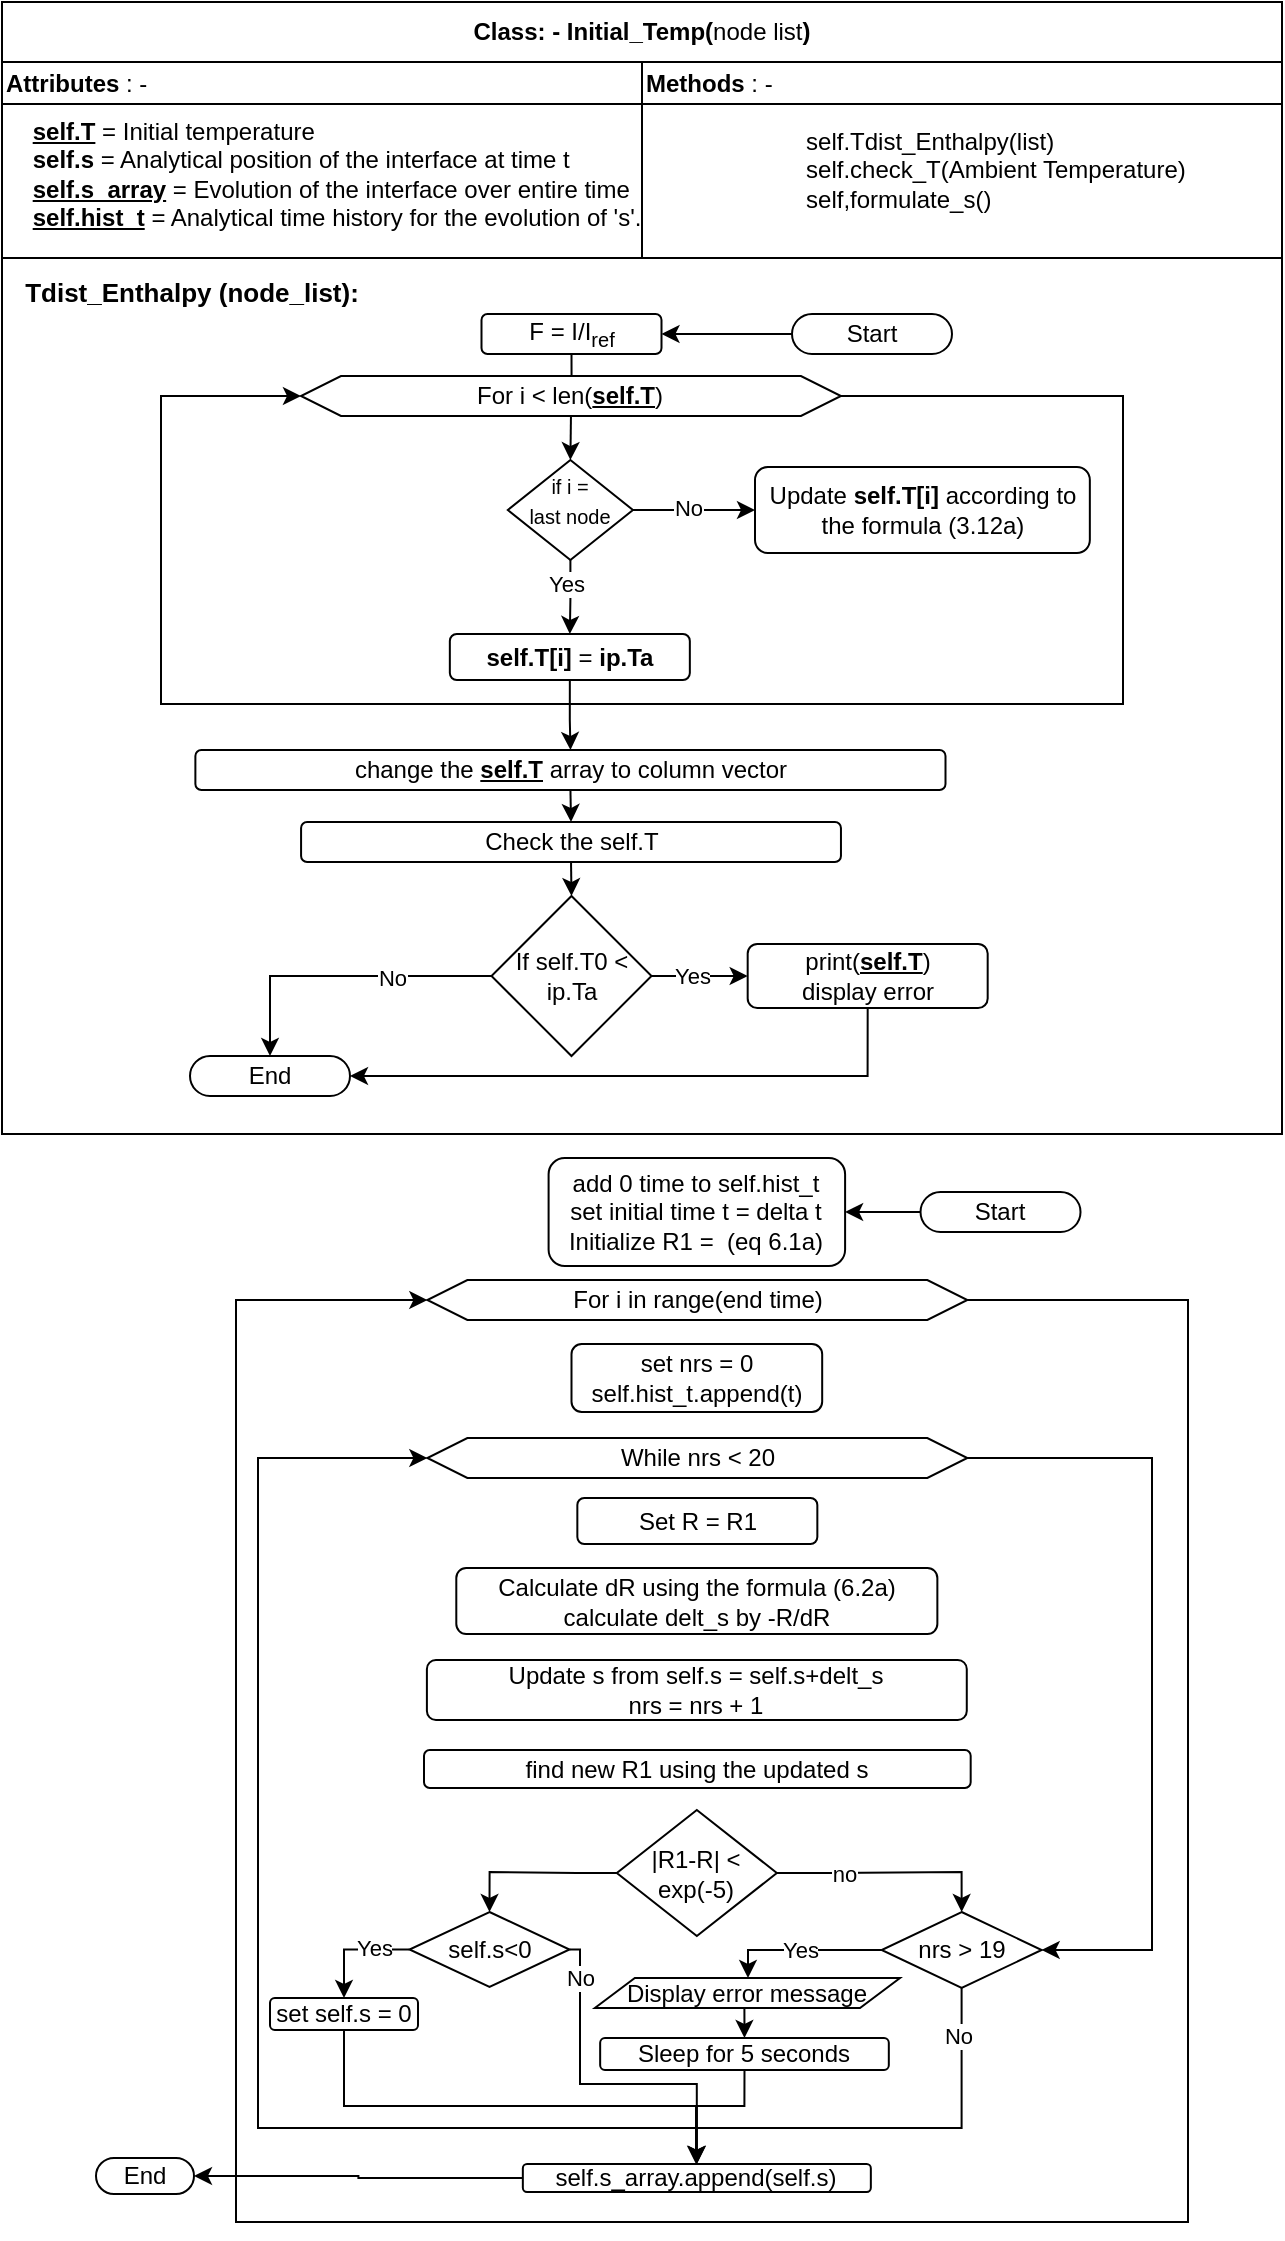 <mxfile version="22.0.2" type="github">
  <diagram id="C5RBs43oDa-KdzZeNtuy" name="Page-1">
    <mxGraphModel dx="1195" dy="633" grid="0" gridSize="10" guides="1" tooltips="1" connect="1" arrows="1" fold="1" page="1" pageScale="1" pageWidth="827" pageHeight="1169" math="0" shadow="0">
      <root>
        <mxCell id="WIyWlLk6GJQsqaUBKTNV-0" />
        <mxCell id="WIyWlLk6GJQsqaUBKTNV-1" parent="WIyWlLk6GJQsqaUBKTNV-0" />
        <mxCell id="JN7dd42MbDgEGxTATaaX-2" value="" style="rounded=0;whiteSpace=wrap;html=1;" vertex="1" parent="WIyWlLk6GJQsqaUBKTNV-1">
          <mxGeometry x="99" y="157" width="640" height="438" as="geometry" />
        </mxCell>
        <mxCell id="KUYVFX4BnLb6LtAk-J63-66" value="&lt;b&gt;Class: - Initial_Temp(&lt;/b&gt;node list&lt;b&gt;)&lt;/b&gt;" style="rounded=0;whiteSpace=wrap;html=1;" parent="WIyWlLk6GJQsqaUBKTNV-1" vertex="1">
          <mxGeometry x="99" y="29" width="640" height="30" as="geometry" />
        </mxCell>
        <mxCell id="KUYVFX4BnLb6LtAk-J63-67" value="&lt;span style=&quot;&quot;&gt;&lt;span style=&quot;white-space: pre;&quot;&gt;&amp;nbsp;&amp;nbsp;&amp;nbsp;&amp;nbsp;&lt;/span&gt;&lt;/span&gt;&amp;nbsp;&lt;br&gt;&lt;span style=&quot;&quot;&gt;&lt;span style=&quot;white-space: pre;&quot;&gt;&amp;nbsp;&amp;nbsp;&amp;nbsp;&amp;nbsp;&lt;/span&gt;&lt;/span&gt;&lt;b&gt;&lt;u&gt;self.T&lt;/u&gt;&lt;/b&gt; = Initial temperature&lt;br&gt;&lt;span style=&quot;&quot;&gt;&lt;span style=&quot;white-space: pre;&quot;&gt;&amp;nbsp;&amp;nbsp;&amp;nbsp;&amp;nbsp;&lt;/span&gt;&lt;/span&gt;&lt;b&gt;self.s &lt;/b&gt;= Analytical position of the interface at time t&lt;b&gt;&lt;br&gt;&lt;/b&gt;&lt;span style=&quot;&quot;&gt;&lt;span style=&quot;white-space: pre;&quot;&gt;&amp;nbsp;&amp;nbsp;&amp;nbsp;&amp;nbsp;&lt;/span&gt;&lt;/span&gt;&lt;u style=&quot;font-weight: bold;&quot;&gt;self.s_array&lt;/u&gt;&amp;nbsp;= Evolution of the interface over entire time&lt;br&gt;&amp;nbsp; &amp;nbsp; &lt;b&gt;&lt;u&gt;self.hist_t&lt;/u&gt;&lt;/b&gt; = Analytical time history for the evolution of &#39;s&#39;." style="rounded=0;whiteSpace=wrap;html=1;align=left;" parent="WIyWlLk6GJQsqaUBKTNV-1" vertex="1">
          <mxGeometry x="99" y="59" width="320" height="98" as="geometry" />
        </mxCell>
        <mxCell id="KUYVFX4BnLb6LtAk-J63-68" value="&lt;span style=&quot;white-space: pre;&quot;&gt;&#x9;&lt;/span&gt;&lt;span style=&quot;white-space: pre;&quot;&gt;&#x9;&lt;/span&gt;&lt;span style=&quot;white-space: pre;&quot;&gt;&#x9;&lt;/span&gt;self.Tdist_Enthalpy(list)&lt;br&gt;&lt;span style=&quot;white-space: pre;&quot;&gt;&#x9;&lt;/span&gt;&lt;span style=&quot;white-space: pre;&quot;&gt;&#x9;&lt;/span&gt;&lt;span style=&quot;white-space: pre;&quot;&gt;&#x9;&lt;/span&gt;self.check_T(Ambient Temperature)&lt;br&gt;&lt;span style=&quot;white-space: pre;&quot;&gt;&#x9;&lt;/span&gt;&lt;span style=&quot;white-space: pre;&quot;&gt;&#x9;&lt;/span&gt;&lt;span style=&quot;white-space: pre;&quot;&gt;&#x9;&lt;/span&gt;self,formulate_s()" style="rounded=0;whiteSpace=wrap;html=1;align=left;" parent="WIyWlLk6GJQsqaUBKTNV-1" vertex="1">
          <mxGeometry x="419" y="69" width="320" height="88" as="geometry" />
        </mxCell>
        <mxCell id="JN7dd42MbDgEGxTATaaX-3" style="edgeStyle=orthogonalEdgeStyle;rounded=0;orthogonalLoop=1;jettySize=auto;html=1;entryX=1;entryY=0.5;entryDx=0;entryDy=0;" edge="1" parent="WIyWlLk6GJQsqaUBKTNV-1" source="KUYVFX4BnLb6LtAk-J63-219" target="KUYVFX4BnLb6LtAk-J63-221">
          <mxGeometry relative="1" as="geometry" />
        </mxCell>
        <mxCell id="KUYVFX4BnLb6LtAk-J63-219" value="Start" style="rounded=1;whiteSpace=wrap;html=1;arcSize=50;" parent="WIyWlLk6GJQsqaUBKTNV-1" vertex="1">
          <mxGeometry x="494" y="185" width="80" height="20" as="geometry" />
        </mxCell>
        <mxCell id="KUYVFX4BnLb6LtAk-J63-220" value="End" style="rounded=1;whiteSpace=wrap;html=1;arcSize=50;" parent="WIyWlLk6GJQsqaUBKTNV-1" vertex="1">
          <mxGeometry x="193.0" y="556" width="80" height="20" as="geometry" />
        </mxCell>
        <mxCell id="eg3Dcb_BBi-hNbYzrBa9-2" style="edgeStyle=orthogonalEdgeStyle;rounded=0;orthogonalLoop=1;jettySize=auto;html=1;exitX=0.5;exitY=1;exitDx=0;exitDy=0;" parent="WIyWlLk6GJQsqaUBKTNV-1" source="KUYVFX4BnLb6LtAk-J63-221" target="KUYVFX4BnLb6LtAk-J63-223" edge="1">
          <mxGeometry relative="1" as="geometry" />
        </mxCell>
        <mxCell id="KUYVFX4BnLb6LtAk-J63-221" value="F = I/I&lt;sub&gt;ref&lt;/sub&gt;" style="rounded=1;whiteSpace=wrap;html=1;" parent="WIyWlLk6GJQsqaUBKTNV-1" vertex="1">
          <mxGeometry x="338.75" y="185" width="90" height="20" as="geometry" />
        </mxCell>
        <mxCell id="KUYVFX4BnLb6LtAk-J63-222" style="edgeStyle=orthogonalEdgeStyle;rounded=0;orthogonalLoop=1;jettySize=auto;html=1;exitX=0.5;exitY=1;exitDx=0;exitDy=0;entryX=0.5;entryY=0;entryDx=0;entryDy=0;" parent="WIyWlLk6GJQsqaUBKTNV-1" source="KUYVFX4BnLb6LtAk-J63-223" target="KUYVFX4BnLb6LtAk-J63-239" edge="1">
          <mxGeometry relative="1" as="geometry" />
        </mxCell>
        <mxCell id="KUYVFX4BnLb6LtAk-J63-223" value="For i &amp;lt; len(&lt;u style=&quot;font-weight: bold;&quot;&gt;self.T&lt;/u&gt;)" style="shape=hexagon;perimeter=hexagonPerimeter2;whiteSpace=wrap;html=1;fixedSize=1;" parent="WIyWlLk6GJQsqaUBKTNV-1" vertex="1">
          <mxGeometry x="248.48" y="216" width="270" height="20" as="geometry" />
        </mxCell>
        <mxCell id="KUYVFX4BnLb6LtAk-J63-226" value="Update&lt;b&gt;&amp;nbsp;self.T[i] &lt;/b&gt;according to the formula (3.12a)" style="rounded=1;whiteSpace=wrap;html=1;" parent="WIyWlLk6GJQsqaUBKTNV-1" vertex="1">
          <mxGeometry x="475.5" y="261.5" width="167.42" height="43" as="geometry" />
        </mxCell>
        <mxCell id="eg3Dcb_BBi-hNbYzrBa9-7" style="edgeStyle=orthogonalEdgeStyle;rounded=0;orthogonalLoop=1;jettySize=auto;html=1;entryX=0;entryY=0.5;entryDx=0;entryDy=0;" parent="WIyWlLk6GJQsqaUBKTNV-1" source="KUYVFX4BnLb6LtAk-J63-239" target="KUYVFX4BnLb6LtAk-J63-226" edge="1">
          <mxGeometry relative="1" as="geometry" />
        </mxCell>
        <mxCell id="eg3Dcb_BBi-hNbYzrBa9-9" value="No" style="edgeLabel;html=1;align=center;verticalAlign=middle;resizable=0;points=[];" parent="eg3Dcb_BBi-hNbYzrBa9-7" vertex="1" connectable="0">
          <mxGeometry x="-0.114" y="1" relative="1" as="geometry">
            <mxPoint as="offset" />
          </mxGeometry>
        </mxCell>
        <mxCell id="eg3Dcb_BBi-hNbYzrBa9-8" style="edgeStyle=orthogonalEdgeStyle;rounded=0;orthogonalLoop=1;jettySize=auto;html=1;entryX=0.5;entryY=0;entryDx=0;entryDy=0;" parent="WIyWlLk6GJQsqaUBKTNV-1" source="KUYVFX4BnLb6LtAk-J63-239" target="KUYVFX4BnLb6LtAk-J63-242" edge="1">
          <mxGeometry relative="1" as="geometry" />
        </mxCell>
        <mxCell id="eg3Dcb_BBi-hNbYzrBa9-10" value="Yes" style="edgeLabel;html=1;align=center;verticalAlign=middle;resizable=0;points=[];" parent="eg3Dcb_BBi-hNbYzrBa9-8" vertex="1" connectable="0">
          <mxGeometry x="-0.356" y="-2" relative="1" as="geometry">
            <mxPoint as="offset" />
          </mxGeometry>
        </mxCell>
        <mxCell id="KUYVFX4BnLb6LtAk-J63-239" value="" style="rhombus;whiteSpace=wrap;html=1;" parent="WIyWlLk6GJQsqaUBKTNV-1" vertex="1">
          <mxGeometry x="351.92" y="258" width="62.56" height="50" as="geometry" />
        </mxCell>
        <mxCell id="KUYVFX4BnLb6LtAk-J63-240" value="&lt;font style=&quot;font-size: 10px;&quot;&gt;if i = &lt;br&gt;last node&lt;/font&gt;" style="text;html=1;strokeColor=none;fillColor=none;align=center;verticalAlign=middle;whiteSpace=wrap;rounded=0;" parent="WIyWlLk6GJQsqaUBKTNV-1" vertex="1">
          <mxGeometry x="352.92" y="263" width="60" height="30" as="geometry" />
        </mxCell>
        <mxCell id="eg3Dcb_BBi-hNbYzrBa9-12" style="edgeStyle=orthogonalEdgeStyle;rounded=0;orthogonalLoop=1;jettySize=auto;html=1;exitX=0.5;exitY=1;exitDx=0;exitDy=0;" parent="WIyWlLk6GJQsqaUBKTNV-1" source="KUYVFX4BnLb6LtAk-J63-242" target="KUYVFX4BnLb6LtAk-J63-252" edge="1">
          <mxGeometry relative="1" as="geometry" />
        </mxCell>
        <mxCell id="KUYVFX4BnLb6LtAk-J63-242" value="&lt;b&gt;self.T[i]&lt;/b&gt; = &lt;b&gt;ip.Ta&lt;/b&gt;" style="rounded=1;whiteSpace=wrap;html=1;" parent="WIyWlLk6GJQsqaUBKTNV-1" vertex="1">
          <mxGeometry x="322.92" y="345" width="120" height="23" as="geometry" />
        </mxCell>
        <mxCell id="KUYVFX4BnLb6LtAk-J63-251" style="edgeStyle=orthogonalEdgeStyle;rounded=0;orthogonalLoop=1;jettySize=auto;html=1;exitX=0.5;exitY=1;exitDx=0;exitDy=0;entryX=0.5;entryY=0;entryDx=0;entryDy=0;" parent="WIyWlLk6GJQsqaUBKTNV-1" source="KUYVFX4BnLb6LtAk-J63-252" target="KUYVFX4BnLb6LtAk-J63-254" edge="1">
          <mxGeometry relative="1" as="geometry" />
        </mxCell>
        <mxCell id="KUYVFX4BnLb6LtAk-J63-252" value="change the &lt;b&gt;&lt;u&gt;self.T&lt;/u&gt;&lt;/b&gt; array to column vector" style="rounded=1;whiteSpace=wrap;html=1;" parent="WIyWlLk6GJQsqaUBKTNV-1" vertex="1">
          <mxGeometry x="195.69" y="403" width="375.06" height="20" as="geometry" />
        </mxCell>
        <mxCell id="KUYVFX4BnLb6LtAk-J63-253" style="edgeStyle=orthogonalEdgeStyle;rounded=0;orthogonalLoop=1;jettySize=auto;html=1;exitX=0.5;exitY=1;exitDx=0;exitDy=0;entryX=0.5;entryY=0;entryDx=0;entryDy=0;" parent="WIyWlLk6GJQsqaUBKTNV-1" source="KUYVFX4BnLb6LtAk-J63-254" target="KUYVFX4BnLb6LtAk-J63-259" edge="1">
          <mxGeometry relative="1" as="geometry" />
        </mxCell>
        <mxCell id="KUYVFX4BnLb6LtAk-J63-254" value="Check the self.T" style="rounded=1;whiteSpace=wrap;html=1;" parent="WIyWlLk6GJQsqaUBKTNV-1" vertex="1">
          <mxGeometry x="248.54" y="439" width="269.94" height="20" as="geometry" />
        </mxCell>
        <mxCell id="KUYVFX4BnLb6LtAk-J63-255" style="edgeStyle=orthogonalEdgeStyle;rounded=0;orthogonalLoop=1;jettySize=auto;html=1;exitX=0;exitY=0.5;exitDx=0;exitDy=0;entryX=0.5;entryY=0;entryDx=0;entryDy=0;" parent="WIyWlLk6GJQsqaUBKTNV-1" source="KUYVFX4BnLb6LtAk-J63-259" target="KUYVFX4BnLb6LtAk-J63-220" edge="1">
          <mxGeometry relative="1" as="geometry" />
        </mxCell>
        <mxCell id="KUYVFX4BnLb6LtAk-J63-256" value="No" style="edgeLabel;html=1;align=center;verticalAlign=middle;resizable=0;points=[];" parent="KUYVFX4BnLb6LtAk-J63-255" vertex="1" connectable="0">
          <mxGeometry x="-0.33" y="1" relative="1" as="geometry">
            <mxPoint as="offset" />
          </mxGeometry>
        </mxCell>
        <mxCell id="KUYVFX4BnLb6LtAk-J63-257" value="" style="edgeStyle=orthogonalEdgeStyle;rounded=0;orthogonalLoop=1;jettySize=auto;html=1;" parent="WIyWlLk6GJQsqaUBKTNV-1" source="KUYVFX4BnLb6LtAk-J63-259" target="KUYVFX4BnLb6LtAk-J63-265" edge="1">
          <mxGeometry relative="1" as="geometry" />
        </mxCell>
        <mxCell id="KUYVFX4BnLb6LtAk-J63-258" value="Yes" style="edgeLabel;html=1;align=center;verticalAlign=middle;resizable=0;points=[];" parent="KUYVFX4BnLb6LtAk-J63-257" vertex="1" connectable="0">
          <mxGeometry x="-0.182" relative="1" as="geometry">
            <mxPoint as="offset" />
          </mxGeometry>
        </mxCell>
        <mxCell id="KUYVFX4BnLb6LtAk-J63-259" value="If self.T0 &amp;lt; ip.Ta" style="rhombus;whiteSpace=wrap;html=1;" parent="WIyWlLk6GJQsqaUBKTNV-1" vertex="1">
          <mxGeometry x="343.75" y="476" width="80" height="80" as="geometry" />
        </mxCell>
        <mxCell id="KUYVFX4BnLb6LtAk-J63-264" style="edgeStyle=orthogonalEdgeStyle;rounded=0;orthogonalLoop=1;jettySize=auto;html=1;exitX=0.5;exitY=1;exitDx=0;exitDy=0;entryX=1;entryY=0.5;entryDx=0;entryDy=0;" parent="WIyWlLk6GJQsqaUBKTNV-1" source="KUYVFX4BnLb6LtAk-J63-265" target="KUYVFX4BnLb6LtAk-J63-220" edge="1">
          <mxGeometry relative="1" as="geometry" />
        </mxCell>
        <mxCell id="KUYVFX4BnLb6LtAk-J63-265" value="print(&lt;b&gt;&lt;u&gt;self.T&lt;/u&gt;&lt;/b&gt;)&lt;br&gt;display error" style="rounded=1;whiteSpace=wrap;html=1;" parent="WIyWlLk6GJQsqaUBKTNV-1" vertex="1">
          <mxGeometry x="471.84" y="500" width="120" height="32" as="geometry" />
        </mxCell>
        <mxCell id="KUYVFX4BnLb6LtAk-J63-266" value="&lt;b&gt;&lt;font style=&quot;font-size: 13px;&quot;&gt;Tdist_Enthalpy (node_list):&lt;/font&gt;&lt;/b&gt;" style="text;html=1;strokeColor=none;fillColor=none;align=center;verticalAlign=middle;whiteSpace=wrap;rounded=0;" parent="WIyWlLk6GJQsqaUBKTNV-1" vertex="1">
          <mxGeometry x="99.0" y="159" width="190" height="30" as="geometry" />
        </mxCell>
        <mxCell id="eg3Dcb_BBi-hNbYzrBa9-11" style="edgeStyle=orthogonalEdgeStyle;rounded=0;orthogonalLoop=1;jettySize=auto;html=1;exitX=1;exitY=0.5;exitDx=0;exitDy=0;entryX=0;entryY=0.5;entryDx=0;entryDy=0;" parent="WIyWlLk6GJQsqaUBKTNV-1" source="KUYVFX4BnLb6LtAk-J63-223" target="KUYVFX4BnLb6LtAk-J63-223" edge="1">
          <mxGeometry relative="1" as="geometry">
            <Array as="points">
              <mxPoint x="659.5" y="226" />
              <mxPoint x="659.5" y="380" />
              <mxPoint x="178.5" y="380" />
              <mxPoint x="178.5" y="226" />
            </Array>
          </mxGeometry>
        </mxCell>
        <mxCell id="JN7dd42MbDgEGxTATaaX-0" value="&lt;b&gt;Attributes &lt;/b&gt;: -" style="rounded=0;whiteSpace=wrap;html=1;align=left;" vertex="1" parent="WIyWlLk6GJQsqaUBKTNV-1">
          <mxGeometry x="99" y="59" width="320" height="21" as="geometry" />
        </mxCell>
        <mxCell id="JN7dd42MbDgEGxTATaaX-1" value="&lt;b&gt;Methods&amp;nbsp;&lt;/b&gt;: -" style="rounded=0;whiteSpace=wrap;html=1;align=left;" vertex="1" parent="WIyWlLk6GJQsqaUBKTNV-1">
          <mxGeometry x="419" y="59" width="320" height="21" as="geometry" />
        </mxCell>
        <mxCell id="JN7dd42MbDgEGxTATaaX-4" style="edgeStyle=orthogonalEdgeStyle;rounded=0;orthogonalLoop=1;jettySize=auto;html=1;entryX=1;entryY=0.5;entryDx=0;entryDy=0;" edge="1" parent="WIyWlLk6GJQsqaUBKTNV-1" source="JN7dd42MbDgEGxTATaaX-5" target="JN7dd42MbDgEGxTATaaX-8">
          <mxGeometry relative="1" as="geometry" />
        </mxCell>
        <mxCell id="JN7dd42MbDgEGxTATaaX-5" value="Start" style="rounded=1;whiteSpace=wrap;html=1;arcSize=50;" vertex="1" parent="WIyWlLk6GJQsqaUBKTNV-1">
          <mxGeometry x="558.26" y="624" width="80" height="20" as="geometry" />
        </mxCell>
        <mxCell id="JN7dd42MbDgEGxTATaaX-6" value="End" style="rounded=1;whiteSpace=wrap;html=1;arcSize=50;" vertex="1" parent="WIyWlLk6GJQsqaUBKTNV-1">
          <mxGeometry x="146" y="1107" width="49" height="18" as="geometry" />
        </mxCell>
        <mxCell id="JN7dd42MbDgEGxTATaaX-8" value="add 0 time to self.hist_t&lt;br&gt;set initial time t = delta t&lt;br style=&quot;border-color: var(--border-color);&quot;&gt;Initialize R1 =&amp;nbsp; (eq 6.1a)" style="rounded=1;whiteSpace=wrap;html=1;" vertex="1" parent="WIyWlLk6GJQsqaUBKTNV-1">
          <mxGeometry x="372.3" y="607" width="148.25" height="54" as="geometry" />
        </mxCell>
        <mxCell id="JN7dd42MbDgEGxTATaaX-10" value="For i in range(end time)" style="shape=hexagon;perimeter=hexagonPerimeter2;whiteSpace=wrap;html=1;fixedSize=1;" vertex="1" parent="WIyWlLk6GJQsqaUBKTNV-1">
          <mxGeometry x="311.67" y="668" width="270" height="20" as="geometry" />
        </mxCell>
        <mxCell id="JN7dd42MbDgEGxTATaaX-11" value="set nrs = 0&lt;br&gt;self.hist_t.append(t)" style="rounded=1;whiteSpace=wrap;html=1;" vertex="1" parent="WIyWlLk6GJQsqaUBKTNV-1">
          <mxGeometry x="383.75" y="700" width="125.34" height="34" as="geometry" />
        </mxCell>
        <mxCell id="JN7dd42MbDgEGxTATaaX-19" value="Set R = R1" style="rounded=1;whiteSpace=wrap;html=1;" vertex="1" parent="WIyWlLk6GJQsqaUBKTNV-1">
          <mxGeometry x="386.67" y="777" width="120" height="23" as="geometry" />
        </mxCell>
        <mxCell id="JN7dd42MbDgEGxTATaaX-21" value="Calculate dR using the formula (6.2a)&lt;br&gt;calculate delt_s by -R/dR" style="rounded=1;whiteSpace=wrap;html=1;" vertex="1" parent="WIyWlLk6GJQsqaUBKTNV-1">
          <mxGeometry x="326.15" y="812" width="240.53" height="33" as="geometry" />
        </mxCell>
        <mxCell id="JN7dd42MbDgEGxTATaaX-23" value="Update s from self.s = self.s+delt_s&lt;br&gt;nrs = nrs + 1" style="rounded=1;whiteSpace=wrap;html=1;" vertex="1" parent="WIyWlLk6GJQsqaUBKTNV-1">
          <mxGeometry x="311.45" y="858" width="269.94" height="30" as="geometry" />
        </mxCell>
        <mxCell id="JN7dd42MbDgEGxTATaaX-30" value="find new R1 using the updated s" style="rounded=1;whiteSpace=wrap;html=1;" vertex="1" parent="WIyWlLk6GJQsqaUBKTNV-1">
          <mxGeometry x="310" y="903" width="273.34" height="19" as="geometry" />
        </mxCell>
        <mxCell id="JN7dd42MbDgEGxTATaaX-88" style="edgeStyle=orthogonalEdgeStyle;rounded=0;orthogonalLoop=1;jettySize=auto;html=1;entryX=1;entryY=0.5;entryDx=0;entryDy=0;" edge="1" parent="WIyWlLk6GJQsqaUBKTNV-1" source="JN7dd42MbDgEGxTATaaX-64" target="JN7dd42MbDgEGxTATaaX-71">
          <mxGeometry relative="1" as="geometry">
            <Array as="points">
              <mxPoint x="674" y="757" />
              <mxPoint x="674" y="1003" />
            </Array>
          </mxGeometry>
        </mxCell>
        <mxCell id="JN7dd42MbDgEGxTATaaX-64" value="While nrs &amp;lt; 20" style="shape=hexagon;perimeter=hexagonPerimeter2;whiteSpace=wrap;html=1;fixedSize=1;" vertex="1" parent="WIyWlLk6GJQsqaUBKTNV-1">
          <mxGeometry x="311.67" y="747" width="270" height="20" as="geometry" />
        </mxCell>
        <mxCell id="JN7dd42MbDgEGxTATaaX-87" style="edgeStyle=orthogonalEdgeStyle;rounded=0;orthogonalLoop=1;jettySize=auto;html=1;entryX=0.5;entryY=0;entryDx=0;entryDy=0;" edge="1" parent="WIyWlLk6GJQsqaUBKTNV-1" source="JN7dd42MbDgEGxTATaaX-66" target="JN7dd42MbDgEGxTATaaX-71">
          <mxGeometry relative="1" as="geometry" />
        </mxCell>
        <mxCell id="JN7dd42MbDgEGxTATaaX-89" value="no" style="edgeLabel;html=1;align=center;verticalAlign=middle;resizable=0;points=[];" vertex="1" connectable="0" parent="JN7dd42MbDgEGxTATaaX-87">
          <mxGeometry x="-0.399" y="-1" relative="1" as="geometry">
            <mxPoint as="offset" />
          </mxGeometry>
        </mxCell>
        <mxCell id="JN7dd42MbDgEGxTATaaX-93" style="edgeStyle=orthogonalEdgeStyle;rounded=0;orthogonalLoop=1;jettySize=auto;html=1;entryX=0.5;entryY=0;entryDx=0;entryDy=0;" edge="1" parent="WIyWlLk6GJQsqaUBKTNV-1" source="JN7dd42MbDgEGxTATaaX-66" target="JN7dd42MbDgEGxTATaaX-67">
          <mxGeometry relative="1" as="geometry" />
        </mxCell>
        <mxCell id="JN7dd42MbDgEGxTATaaX-66" value="|R1-R| &amp;lt; exp(-5)" style="rhombus;whiteSpace=wrap;html=1;" vertex="1" parent="WIyWlLk6GJQsqaUBKTNV-1">
          <mxGeometry x="406.42" y="933" width="80" height="63" as="geometry" />
        </mxCell>
        <mxCell id="JN7dd42MbDgEGxTATaaX-94" style="edgeStyle=orthogonalEdgeStyle;rounded=0;orthogonalLoop=1;jettySize=auto;html=1;exitX=0;exitY=0.5;exitDx=0;exitDy=0;" edge="1" parent="WIyWlLk6GJQsqaUBKTNV-1" source="JN7dd42MbDgEGxTATaaX-67" target="JN7dd42MbDgEGxTATaaX-69">
          <mxGeometry relative="1" as="geometry" />
        </mxCell>
        <mxCell id="JN7dd42MbDgEGxTATaaX-97" value="Yes" style="edgeLabel;html=1;align=center;verticalAlign=middle;resizable=0;points=[];" vertex="1" connectable="0" parent="JN7dd42MbDgEGxTATaaX-94">
          <mxGeometry x="-0.361" y="-1" relative="1" as="geometry">
            <mxPoint as="offset" />
          </mxGeometry>
        </mxCell>
        <mxCell id="JN7dd42MbDgEGxTATaaX-101" style="edgeStyle=orthogonalEdgeStyle;rounded=0;orthogonalLoop=1;jettySize=auto;html=1;exitX=1;exitY=0.5;exitDx=0;exitDy=0;entryX=0.5;entryY=0;entryDx=0;entryDy=0;" edge="1" parent="WIyWlLk6GJQsqaUBKTNV-1" source="JN7dd42MbDgEGxTATaaX-67" target="JN7dd42MbDgEGxTATaaX-75">
          <mxGeometry relative="1" as="geometry">
            <Array as="points">
              <mxPoint x="388" y="1003" />
              <mxPoint x="388" y="1070" />
              <mxPoint x="446" y="1070" />
            </Array>
          </mxGeometry>
        </mxCell>
        <mxCell id="JN7dd42MbDgEGxTATaaX-102" value="No" style="edgeLabel;html=1;align=center;verticalAlign=middle;resizable=0;points=[];" vertex="1" connectable="0" parent="JN7dd42MbDgEGxTATaaX-101">
          <mxGeometry x="-0.77" relative="1" as="geometry">
            <mxPoint as="offset" />
          </mxGeometry>
        </mxCell>
        <mxCell id="JN7dd42MbDgEGxTATaaX-67" value="self.s&amp;lt;0" style="rhombus;whiteSpace=wrap;html=1;" vertex="1" parent="WIyWlLk6GJQsqaUBKTNV-1">
          <mxGeometry x="302.75" y="984" width="80" height="37.5" as="geometry" />
        </mxCell>
        <mxCell id="JN7dd42MbDgEGxTATaaX-96" style="edgeStyle=orthogonalEdgeStyle;rounded=0;orthogonalLoop=1;jettySize=auto;html=1;exitX=0.5;exitY=1;exitDx=0;exitDy=0;" edge="1" parent="WIyWlLk6GJQsqaUBKTNV-1" source="JN7dd42MbDgEGxTATaaX-69" target="JN7dd42MbDgEGxTATaaX-75">
          <mxGeometry relative="1" as="geometry">
            <Array as="points">
              <mxPoint x="270" y="1081" />
              <mxPoint x="446" y="1081" />
            </Array>
          </mxGeometry>
        </mxCell>
        <mxCell id="JN7dd42MbDgEGxTATaaX-69" value="set self.s = 0" style="rounded=1;whiteSpace=wrap;html=1;" vertex="1" parent="WIyWlLk6GJQsqaUBKTNV-1">
          <mxGeometry x="233" y="1027" width="74" height="16" as="geometry" />
        </mxCell>
        <mxCell id="JN7dd42MbDgEGxTATaaX-99" style="edgeStyle=orthogonalEdgeStyle;rounded=0;orthogonalLoop=1;jettySize=auto;html=1;" edge="1" parent="WIyWlLk6GJQsqaUBKTNV-1" source="JN7dd42MbDgEGxTATaaX-71" target="JN7dd42MbDgEGxTATaaX-74">
          <mxGeometry relative="1" as="geometry">
            <Array as="points">
              <mxPoint x="472" y="1003" />
            </Array>
          </mxGeometry>
        </mxCell>
        <mxCell id="JN7dd42MbDgEGxTATaaX-100" value="Yes" style="edgeLabel;html=1;align=center;verticalAlign=middle;resizable=0;points=[];" vertex="1" connectable="0" parent="JN7dd42MbDgEGxTATaaX-99">
          <mxGeometry x="0.01" relative="1" as="geometry">
            <mxPoint as="offset" />
          </mxGeometry>
        </mxCell>
        <mxCell id="JN7dd42MbDgEGxTATaaX-103" style="edgeStyle=orthogonalEdgeStyle;rounded=0;orthogonalLoop=1;jettySize=auto;html=1;entryX=0;entryY=0.5;entryDx=0;entryDy=0;" edge="1" parent="WIyWlLk6GJQsqaUBKTNV-1" source="JN7dd42MbDgEGxTATaaX-71" target="JN7dd42MbDgEGxTATaaX-64">
          <mxGeometry relative="1" as="geometry">
            <Array as="points">
              <mxPoint x="579" y="1092" />
              <mxPoint x="227" y="1092" />
              <mxPoint x="227" y="757" />
            </Array>
          </mxGeometry>
        </mxCell>
        <mxCell id="JN7dd42MbDgEGxTATaaX-104" value="No" style="edgeLabel;html=1;align=center;verticalAlign=middle;resizable=0;points=[];" vertex="1" connectable="0" parent="JN7dd42MbDgEGxTATaaX-103">
          <mxGeometry x="-0.944" y="-2" relative="1" as="geometry">
            <mxPoint as="offset" />
          </mxGeometry>
        </mxCell>
        <mxCell id="JN7dd42MbDgEGxTATaaX-71" value="nrs &amp;gt; 19" style="rhombus;whiteSpace=wrap;html=1;" vertex="1" parent="WIyWlLk6GJQsqaUBKTNV-1">
          <mxGeometry x="538.83" y="984" width="80" height="38" as="geometry" />
        </mxCell>
        <mxCell id="JN7dd42MbDgEGxTATaaX-98" style="edgeStyle=orthogonalEdgeStyle;rounded=0;orthogonalLoop=1;jettySize=auto;html=1;exitX=0.5;exitY=1;exitDx=0;exitDy=0;entryX=0.5;entryY=0;entryDx=0;entryDy=0;" edge="1" parent="WIyWlLk6GJQsqaUBKTNV-1" source="JN7dd42MbDgEGxTATaaX-73" target="JN7dd42MbDgEGxTATaaX-75">
          <mxGeometry relative="1" as="geometry">
            <Array as="points">
              <mxPoint x="470" y="1081" />
              <mxPoint x="446" y="1081" />
            </Array>
          </mxGeometry>
        </mxCell>
        <mxCell id="JN7dd42MbDgEGxTATaaX-73" value="Sleep for 5 seconds" style="rounded=1;whiteSpace=wrap;html=1;" vertex="1" parent="WIyWlLk6GJQsqaUBKTNV-1">
          <mxGeometry x="398.08" y="1047" width="144.33" height="16" as="geometry" />
        </mxCell>
        <mxCell id="JN7dd42MbDgEGxTATaaX-78" style="edgeStyle=orthogonalEdgeStyle;rounded=0;orthogonalLoop=1;jettySize=auto;html=1;exitX=0.5;exitY=1;exitDx=0;exitDy=0;entryX=0.5;entryY=0;entryDx=0;entryDy=0;" edge="1" parent="WIyWlLk6GJQsqaUBKTNV-1" source="JN7dd42MbDgEGxTATaaX-74" target="JN7dd42MbDgEGxTATaaX-73">
          <mxGeometry relative="1" as="geometry" />
        </mxCell>
        <mxCell id="JN7dd42MbDgEGxTATaaX-74" value="Display error message" style="shape=parallelogram;perimeter=parallelogramPerimeter;whiteSpace=wrap;html=1;fixedSize=1;" vertex="1" parent="WIyWlLk6GJQsqaUBKTNV-1">
          <mxGeometry x="395.42" y="1017" width="152.58" height="15" as="geometry" />
        </mxCell>
        <mxCell id="JN7dd42MbDgEGxTATaaX-95" style="edgeStyle=orthogonalEdgeStyle;rounded=0;orthogonalLoop=1;jettySize=auto;html=1;exitX=0;exitY=0.5;exitDx=0;exitDy=0;" edge="1" parent="WIyWlLk6GJQsqaUBKTNV-1" source="JN7dd42MbDgEGxTATaaX-75" target="JN7dd42MbDgEGxTATaaX-6">
          <mxGeometry relative="1" as="geometry" />
        </mxCell>
        <mxCell id="JN7dd42MbDgEGxTATaaX-75" value="self.s_array.append(self.s)" style="rounded=1;whiteSpace=wrap;html=1;" vertex="1" parent="WIyWlLk6GJQsqaUBKTNV-1">
          <mxGeometry x="359.42" y="1110" width="174" height="14" as="geometry" />
        </mxCell>
        <mxCell id="JN7dd42MbDgEGxTATaaX-105" style="edgeStyle=orthogonalEdgeStyle;rounded=0;orthogonalLoop=1;jettySize=auto;html=1;exitX=1;exitY=0.5;exitDx=0;exitDy=0;entryX=0;entryY=0.5;entryDx=0;entryDy=0;" edge="1" parent="WIyWlLk6GJQsqaUBKTNV-1" source="JN7dd42MbDgEGxTATaaX-10" target="JN7dd42MbDgEGxTATaaX-10">
          <mxGeometry relative="1" as="geometry">
            <Array as="points">
              <mxPoint x="692" y="678" />
              <mxPoint x="692" y="1139" />
              <mxPoint x="216" y="1139" />
              <mxPoint x="216" y="678" />
            </Array>
          </mxGeometry>
        </mxCell>
      </root>
    </mxGraphModel>
  </diagram>
</mxfile>
